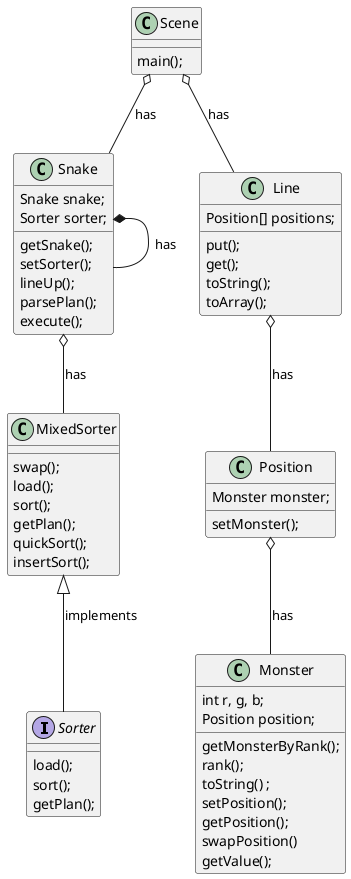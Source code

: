 @startuml

interface Sorter {
    load();
    sort();
    getPlan();
}

class Monster{
    int r, g, b;
    Position position;

    getMonsterByRank();
    rank();
    toString() ;
    setPosition();
    getPosition();
    swapPosition()
    getValue();
}

class Snake{
    Snake snake;
    Sorter sorter;

    getSnake();
    setSorter();
    lineUp();
    parsePlan();
    execute();
}

class MixedSorter{
    swap();
    load();
    sort();
    getPlan();
    quickSort();
    insertSort();
}

class Line{
    Position[] positions;

    put();
    get();
    toString();
    toArray();
}

class Position{
    Monster monster;

    setMonster();
}

class Scene{
    main();
}

MixedSorter <|-- Sorter : implements
Line o-- Position : has
Snake o-- MixedSorter : has
Snake *-- Snake : has
Scene o-- Line : has
Scene o-- Snake : has
Position o-- Monster : has

@enduml